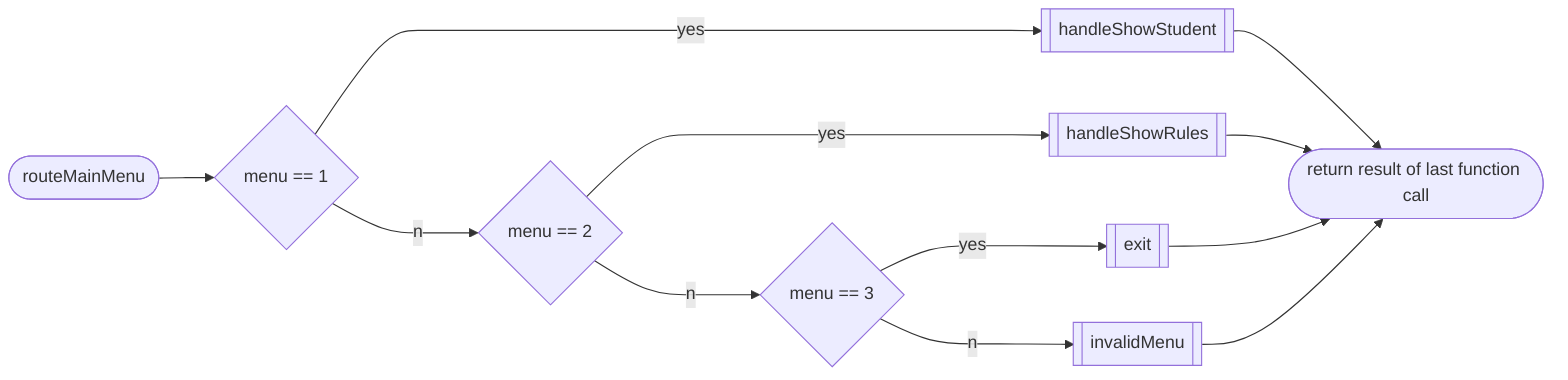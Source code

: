 flowchart LR
    %% @config(./config.json)
    routeStart([routeMainMenu])
    mainMenu1{menu == 1}
    handleShowStudent[[handleShowStudent]]
    mainMenu2{menu == 2}
    handleShowRules[[handleShowRules]]
    mainMenu3{menu == 3}
    exit[[exit]]
    invalid[[invalidMenu]]
    routeEnd([return result of last function call])
    routeStart-->mainMenu1
    mainMenu1--yes-->handleShowStudent
    mainMenu1--no-->mainMenu2
    mainMenu2--yes-->handleShowRules
    mainMenu2--no-->mainMenu3
    mainMenu3--yes-->exit
    mainMenu3--no-->invalid
    handleShowStudent -->routeEnd
    handleShowRules-->routeEnd
    exit-->routeEnd
    invalid-->routeEnd